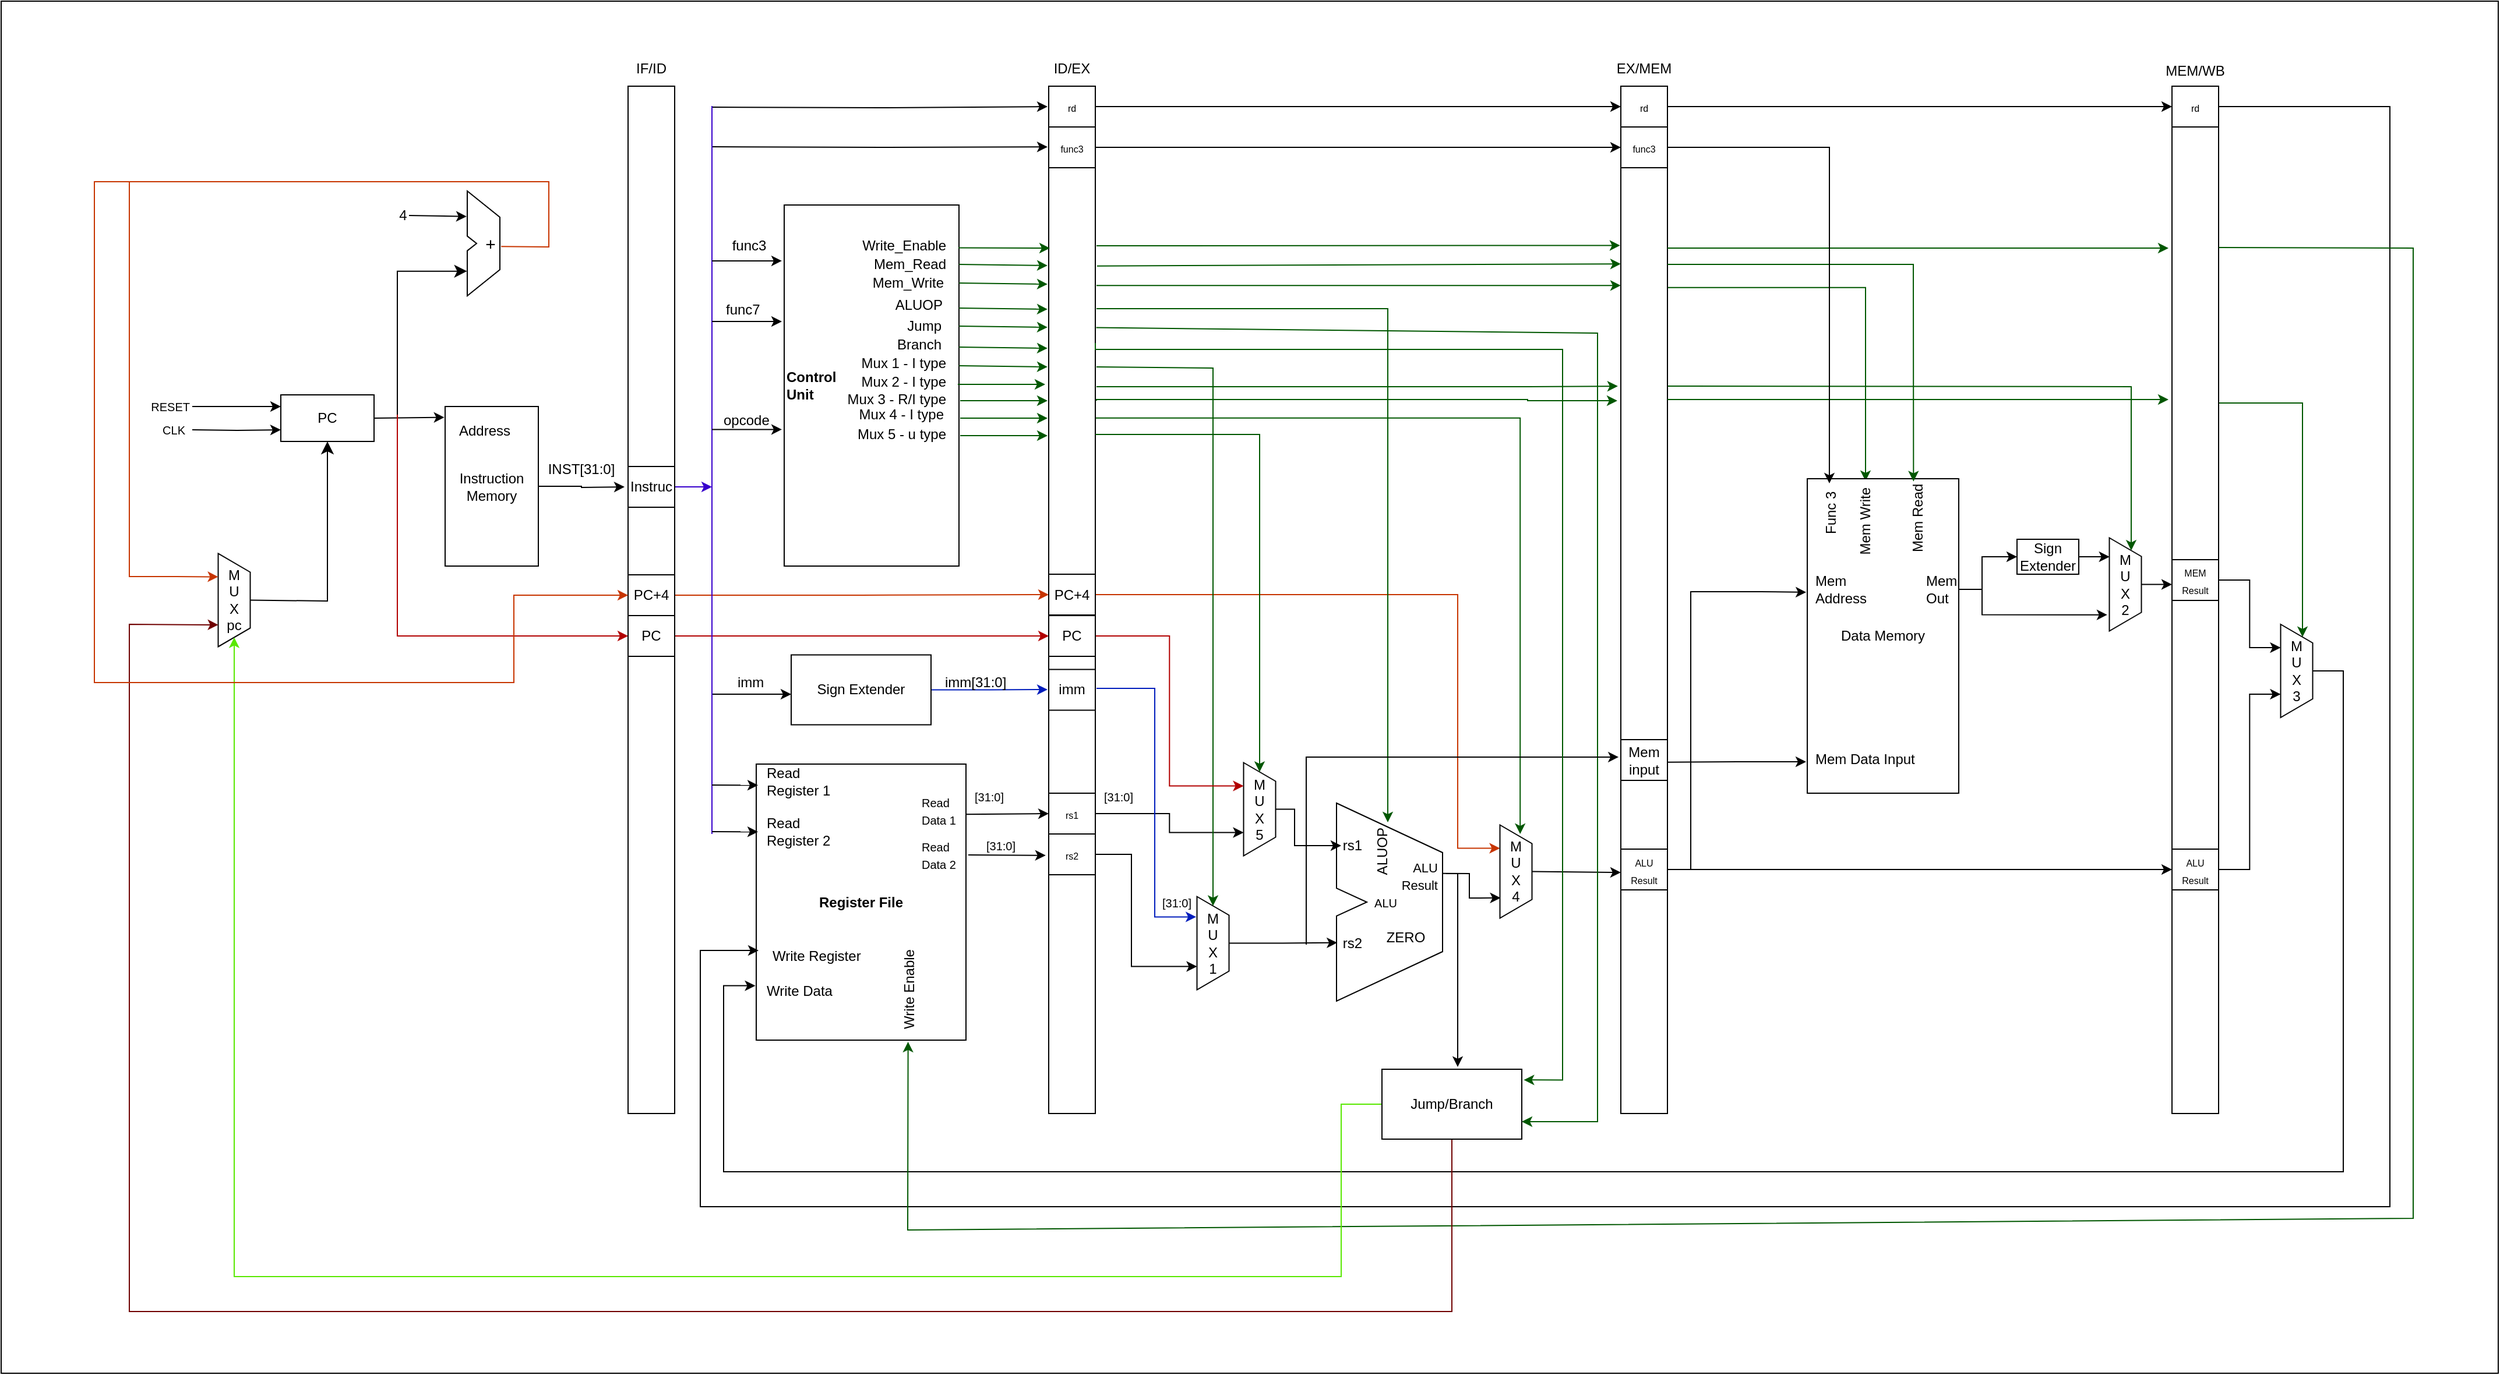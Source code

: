 <mxfile version="25.0.3">
  <diagram name="Page-1" id="9SV1OU-b5sy50nxeHLfW">
    <mxGraphModel grid="1" page="0" gridSize="10" guides="1" tooltips="1" connect="1" arrows="1" fold="1" pageScale="1" pageWidth="1169" pageHeight="827" background="none" math="0" shadow="0">
      <root>
        <mxCell id="0" />
        <mxCell id="1" parent="0" />
        <mxCell id="xHwG5w8yMiYp_AL5YSaR-9" value="" style="rounded=0;whiteSpace=wrap;html=1;strokeColor=#000000;strokeWidth=1;fillColor=none;fontSize=12;align=center;" vertex="1" parent="1">
          <mxGeometry x="-750" y="-55" width="2143" height="1178" as="geometry" />
        </mxCell>
        <mxCell id="kFyqk6zbO3yjk6pgJfnZ-140" value="&lt;div&gt;&lt;b&gt;Control&amp;nbsp;&lt;/b&gt;&lt;/div&gt;&lt;div&gt;&lt;b&gt;Unit&lt;/b&gt;&lt;/div&gt;" style="rounded=0;whiteSpace=wrap;html=1;align=left;" vertex="1" parent="1">
          <mxGeometry x="-78" y="120" width="150" height="310" as="geometry" />
        </mxCell>
        <mxCell id="kFyqk6zbO3yjk6pgJfnZ-141" value="&lt;div&gt;&lt;b&gt;Register File&lt;/b&gt;&lt;/div&gt;" style="rounded=0;whiteSpace=wrap;html=1;" vertex="1" parent="1">
          <mxGeometry x="-102" y="600" width="180" height="237" as="geometry" />
        </mxCell>
        <mxCell id="kFyqk6zbO3yjk6pgJfnZ-142" value="Instruction Memory" style="rounded=0;whiteSpace=wrap;html=1;" vertex="1" parent="1">
          <mxGeometry x="-369" y="293" width="80" height="137" as="geometry" />
        </mxCell>
        <mxCell id="kFyqk6zbO3yjk6pgJfnZ-143" value="PC" style="rounded=0;whiteSpace=wrap;html=1;" vertex="1" parent="1">
          <mxGeometry x="-510" y="283" width="80" height="40" as="geometry" />
        </mxCell>
        <mxCell id="kFyqk6zbO3yjk6pgJfnZ-144" value="&amp;nbsp; &amp;nbsp; &amp;nbsp; &amp;nbsp; &amp;nbsp; &amp;nbsp;ALU" style="shape=stencil(vZXdjoMgEIWfhtsGYY3XG3f3PailKykFA/Tv7TuKNmJL2zRiYgwwx+8wZAYRLW3NGo4IrhH9QYRkGMMb5qfJnNmGV84vHpkRbC25j1hn9I6fxMb1DKFqboRro/QX4W/QtM9tQMtKKwU0oZUNJBPhSA4mTChg4rM36bd1CWYN+O6546bfvF9F5O9jl1W+iE+2TDahy5Bb6myS+YT5ZAvVQCqfbDYXWoIg1mMj1ZpVu3+jD2rzkhaRjkRbbfhr2E0tpPQXx/uH1rD2hrnTPVQP3+z1kUcb4NlhPqVKoUbUIsSSPA23mIs7aZvhhp+ZmxczYafcNNv9oh9jK6ltvIwjxQziSD3fSd/tkw4aaUMYdGH/u+8iVw==);whiteSpace=wrap;html=1;strokeColor=#000000;fillColor=#ffffff;fontSize=10;align=left;" vertex="1" parent="1">
          <mxGeometry x="396" y="633.5" width="130" height="170" as="geometry" />
        </mxCell>
        <mxCell id="kFyqk6zbO3yjk6pgJfnZ-145" style="edgeStyle=orthogonalEdgeStyle;rounded=0;orthogonalLoop=1;jettySize=auto;html=1;entryX=0;entryY=0.25;entryDx=0;entryDy=0;fontSize=10;" edge="1" parent="1" source="kFyqk6zbO3yjk6pgJfnZ-146" target="kFyqk6zbO3yjk6pgJfnZ-143">
          <mxGeometry relative="1" as="geometry">
            <Array as="points">
              <mxPoint x="-510" y="293" />
              <mxPoint x="-510" y="293" />
            </Array>
          </mxGeometry>
        </mxCell>
        <mxCell id="kFyqk6zbO3yjk6pgJfnZ-146" value="RESET" style="text;html=1;strokeColor=none;fillColor=none;align=right;verticalAlign=middle;whiteSpace=wrap;rounded=0;fontSize=10;" vertex="1" parent="1">
          <mxGeometry x="-626" y="283" width="40" height="20" as="geometry" />
        </mxCell>
        <mxCell id="kFyqk6zbO3yjk6pgJfnZ-147" style="edgeStyle=orthogonalEdgeStyle;rounded=0;orthogonalLoop=1;jettySize=auto;html=1;exitX=1;exitY=0.5;exitDx=0;exitDy=0;entryX=0;entryY=0.75;entryDx=0;entryDy=0;fontSize=10;" edge="1" parent="1" target="kFyqk6zbO3yjk6pgJfnZ-143">
          <mxGeometry relative="1" as="geometry">
            <mxPoint x="-586" y="313" as="sourcePoint" />
          </mxGeometry>
        </mxCell>
        <mxCell id="kFyqk6zbO3yjk6pgJfnZ-148" value="CLK" style="text;html=1;strokeColor=none;fillColor=none;align=right;verticalAlign=middle;whiteSpace=wrap;rounded=0;fontSize=10;" vertex="1" parent="1">
          <mxGeometry x="-630" y="303" width="40" height="20" as="geometry" />
        </mxCell>
        <mxCell id="kFyqk6zbO3yjk6pgJfnZ-149" value="ZERO" style="text;html=1;align=center;verticalAlign=middle;resizable=0;points=[];autosize=1;fontSize=12;" vertex="1" parent="1">
          <mxGeometry x="425" y="733.5" width="60" height="30" as="geometry" />
        </mxCell>
        <mxCell id="kFyqk6zbO3yjk6pgJfnZ-151" value="" style="rounded=0;whiteSpace=wrap;html=1;" vertex="1" parent="1">
          <mxGeometry x="-212" y="18" width="40" height="882" as="geometry" />
        </mxCell>
        <mxCell id="nOQ7XeATInXlXxulcH0H-9" style="edgeStyle=orthogonalEdgeStyle;rounded=0;orthogonalLoop=1;jettySize=auto;html=1;entryX=0.25;entryY=1;entryDx=0;entryDy=0;exitX=1;exitY=0.5;exitDx=0;exitDy=0;fillColor=#fa6800;strokeColor=#C73500;" edge="1" parent="1" source="nOQ7XeATInXlXxulcH0H-48" target="nOQ7XeATInXlXxulcH0H-4">
          <mxGeometry relative="1" as="geometry">
            <mxPoint x="340" y="470" as="sourcePoint" />
            <mxPoint x="540" y="620" as="targetPoint" />
            <Array as="points">
              <mxPoint x="500" y="454" />
              <mxPoint x="500" y="672" />
            </Array>
          </mxGeometry>
        </mxCell>
        <mxCell id="nOQ7XeATInXlXxulcH0H-12" style="edgeStyle=orthogonalEdgeStyle;rounded=0;orthogonalLoop=1;jettySize=auto;html=1;entryX=0.097;entryY=0.369;entryDx=0;entryDy=0;entryPerimeter=0;exitX=0.98;exitY=0.323;exitDx=0;exitDy=0;exitPerimeter=0;fillColor=#008a00;strokeColor=#005700;" edge="1" parent="1" source="kFyqk6zbO3yjk6pgJfnZ-152" target="nOQ7XeATInXlXxulcH0H-4">
          <mxGeometry relative="1" as="geometry">
            <mxPoint x="550" y="530" as="targetPoint" />
            <Array as="points">
              <mxPoint x="554" y="303" />
            </Array>
          </mxGeometry>
        </mxCell>
        <mxCell id="kFyqk6zbO3yjk6pgJfnZ-152" value="" style="rounded=0;whiteSpace=wrap;html=1;" vertex="1" parent="1">
          <mxGeometry x="149" y="18" width="40" height="882" as="geometry" />
        </mxCell>
        <mxCell id="nOQ7XeATInXlXxulcH0H-18" style="edgeStyle=orthogonalEdgeStyle;rounded=0;orthogonalLoop=1;jettySize=auto;html=1;exitX=0.996;exitY=0.196;exitDx=0;exitDy=0;exitPerimeter=0;fillColor=#008a00;strokeColor=#005700;" edge="1" parent="1" source="kFyqk6zbO3yjk6pgJfnZ-153">
          <mxGeometry relative="1" as="geometry">
            <Array as="points">
              <mxPoint x="850" y="191" />
            </Array>
            <mxPoint x="850" y="357" as="targetPoint" />
          </mxGeometry>
        </mxCell>
        <mxCell id="kFyqk6zbO3yjk6pgJfnZ-153" value="" style="rounded=0;whiteSpace=wrap;html=1;" vertex="1" parent="1">
          <mxGeometry x="640" y="18" width="40" height="882" as="geometry" />
        </mxCell>
        <mxCell id="UKvyx-_iyd72vktSqpnV-47" style="edgeStyle=orthogonalEdgeStyle;rounded=0;orthogonalLoop=1;jettySize=auto;html=1;entryX=0;entryY=0.5;entryDx=0;entryDy=0;exitX=1;exitY=0.25;exitDx=0;exitDy=0;" edge="1" parent="1" source="kFyqk6zbO3yjk6pgJfnZ-154" target="UKvyx-_iyd72vktSqpnV-44">
          <mxGeometry relative="1" as="geometry">
            <Array as="points">
              <mxPoint x="930" y="395" />
              <mxPoint x="910" y="395" />
              <mxPoint x="910" y="450" />
              <mxPoint x="950" y="450" />
              <mxPoint x="950" y="422" />
            </Array>
          </mxGeometry>
        </mxCell>
        <mxCell id="UKvyx-_iyd72vktSqpnV-49" style="edgeStyle=orthogonalEdgeStyle;rounded=0;orthogonalLoop=1;jettySize=auto;html=1;exitX=1;exitY=0.25;exitDx=0;exitDy=0;entryX=0.826;entryY=1.066;entryDx=0;entryDy=0;entryPerimeter=0;" edge="1" parent="1" source="kFyqk6zbO3yjk6pgJfnZ-154" target="UKvyx-_iyd72vktSqpnV-45">
          <mxGeometry relative="1" as="geometry">
            <mxPoint x="995" y="434.833" as="targetPoint" />
            <Array as="points">
              <mxPoint x="930" y="395" />
              <mxPoint x="910" y="395" />
              <mxPoint x="910" y="450" />
              <mxPoint x="950" y="450" />
              <mxPoint x="950" y="472" />
            </Array>
          </mxGeometry>
        </mxCell>
        <mxCell id="kFyqk6zbO3yjk6pgJfnZ-154" value="Data Memory" style="rounded=0;whiteSpace=wrap;html=1;" vertex="1" parent="1">
          <mxGeometry x="800" y="355" width="130" height="270" as="geometry" />
        </mxCell>
        <mxCell id="UKvyx-_iyd72vktSqpnV-67" style="edgeStyle=orthogonalEdgeStyle;rounded=0;orthogonalLoop=1;jettySize=auto;html=1;entryX=0.25;entryY=1;entryDx=0;entryDy=0;exitX=1;exitY=0.5;exitDx=0;exitDy=0;" edge="1" parent="1" source="nOQ7XeATInXlXxulcH0H-2" target="UKvyx-_iyd72vktSqpnV-60">
          <mxGeometry relative="1" as="geometry" />
        </mxCell>
        <mxCell id="UKvyx-_iyd72vktSqpnV-69" style="edgeStyle=orthogonalEdgeStyle;rounded=0;orthogonalLoop=1;jettySize=auto;html=1;entryX=0;entryY=0.25;entryDx=0;entryDy=0;fillColor=#008a00;strokeColor=#005700;" edge="1" parent="1" source="kFyqk6zbO3yjk6pgJfnZ-155" target="UKvyx-_iyd72vktSqpnV-60">
          <mxGeometry relative="1" as="geometry">
            <Array as="points">
              <mxPoint x="1225" y="290" />
            </Array>
          </mxGeometry>
        </mxCell>
        <mxCell id="kFyqk6zbO3yjk6pgJfnZ-155" value="" style="rounded=0;whiteSpace=wrap;html=1;" vertex="1" parent="1">
          <mxGeometry x="1113" y="18" width="40" height="882" as="geometry" />
        </mxCell>
        <mxCell id="UKvyx-_iyd72vktSqpnV-29" style="edgeStyle=orthogonalEdgeStyle;rounded=0;orthogonalLoop=1;jettySize=auto;html=1;exitX=1;exitY=0.5;exitDx=0;exitDy=0;fillColor=#0050ef;strokeColor=#001DBC;" edge="1" parent="1" source="kFyqk6zbO3yjk6pgJfnZ-156">
          <mxGeometry relative="1" as="geometry">
            <mxPoint x="148" y="536" as="targetPoint" />
          </mxGeometry>
        </mxCell>
        <mxCell id="kFyqk6zbO3yjk6pgJfnZ-156" value="&lt;div&gt;Sign Extender&lt;/div&gt;" style="rounded=0;whiteSpace=wrap;html=1;" vertex="1" parent="1">
          <mxGeometry x="-72" y="506.25" width="120" height="60" as="geometry" />
        </mxCell>
        <mxCell id="kFyqk6zbO3yjk6pgJfnZ-157" value="" style="endArrow=classic;html=1;rounded=0;exitX=1;exitY=0.5;exitDx=0;exitDy=0;entryX=-0.008;entryY=0.068;entryDx=0;entryDy=0;entryPerimeter=0;" edge="1" parent="1" source="kFyqk6zbO3yjk6pgJfnZ-143" target="kFyqk6zbO3yjk6pgJfnZ-142">
          <mxGeometry width="50" height="50" relative="1" as="geometry">
            <mxPoint x="-349.5" y="362.85" as="sourcePoint" />
            <mxPoint x="-350" y="453.15" as="targetPoint" />
          </mxGeometry>
        </mxCell>
        <mxCell id="kFyqk6zbO3yjk6pgJfnZ-158" style="edgeStyle=orthogonalEdgeStyle;rounded=0;orthogonalLoop=1;jettySize=auto;html=1;exitX=1;exitY=0.5;exitDx=0;exitDy=0;" edge="1" parent="1" source="kFyqk6zbO3yjk6pgJfnZ-142">
          <mxGeometry relative="1" as="geometry">
            <Array as="points" />
            <mxPoint x="-215" y="362" as="targetPoint" />
          </mxGeometry>
        </mxCell>
        <mxCell id="kFyqk6zbO3yjk6pgJfnZ-160" value="&lt;span style=&quot;font-size: 10px;&quot;&gt;Read&lt;/span&gt;&lt;div style=&quot;&quot;&gt;&lt;span style=&quot;font-size: 10px;&quot;&gt;Data 1&lt;/span&gt;&lt;/div&gt;" style="text;html=1;align=left;verticalAlign=middle;whiteSpace=wrap;rounded=0;" vertex="1" parent="1">
          <mxGeometry x="38" y="625" width="34" height="30" as="geometry" />
        </mxCell>
        <mxCell id="kFyqk6zbO3yjk6pgJfnZ-161" value="IF/ID" style="text;html=1;align=center;verticalAlign=middle;whiteSpace=wrap;rounded=0;" vertex="1" parent="1">
          <mxGeometry x="-222" y="-12" width="60" height="30" as="geometry" />
        </mxCell>
        <mxCell id="kFyqk6zbO3yjk6pgJfnZ-162" value="ID/EX" style="text;html=1;align=center;verticalAlign=middle;whiteSpace=wrap;rounded=0;" vertex="1" parent="1">
          <mxGeometry x="139" y="-12" width="60" height="30" as="geometry" />
        </mxCell>
        <mxCell id="kFyqk6zbO3yjk6pgJfnZ-163" value="EX/M&lt;span style=&quot;color: rgba(0, 0, 0, 0); font-family: monospace; font-size: 0px; text-align: start; text-wrap-mode: nowrap;&quot;&gt;%3CmxGraphModel%3E%3Croot%3E%3CmxCell%20id%3D%220%22%2F%3E%3CmxCell%20id%3D%221%22%20parent%3D%220%22%2F%3E%3CmxCell%20id%3D%222%22%20value%3D%22ID%2FEX%22%20style%3D%22text%3Bhtml%3D1%3Balign%3Dcenter%3BverticalAlign%3Dmiddle%3BwhiteSpace%3Dwrap%3Brounded%3D0%3B%22%20vertex%3D%221%22%20parent%3D%221%22%3E%3CmxGeometry%20x%3D%22170%22%20y%3D%22125%22%20width%3D%2260%22%20height%3D%2230%22%20as%3D%22geometry%22%2F%3E%3C%2FmxCell%3E%3C%2Froot%3E%3C%2FmxGraphModel%3E&lt;/span&gt;EM&lt;span style=&quot;color: rgba(0, 0, 0, 0); font-family: monospace; font-size: 0px; text-align: start; text-wrap-mode: nowrap;&quot;&gt;%3CmxGraphModel%3E%3Croot%3E%3CmxCell%20id%3D%220%22%2F%3E%3CmxCell%20id%3D%221%22%20parent%3D%220%22%2F%3E%3CmxCell%20id%3D%222%22%20value%3D%22ID%2FEX%22%20style%3D%22text%3Bhtml%3D1%3Balign%3Dcenter%3BverticalAlign%3Dmiddle%3BwhiteSpace%3Dwrap%3Brounded%3D0%3B%22%20vertex%3D%221%22%20parent%3D%221%22%3E%3CmxGeometry%20x%3D%22170%22%20y%3D%22125%22%20width%3D%2260%22%20height%3D%2230%22%20as%3D%22geometry%22%2F%3E%3C%2FmxCell%3E%3C%2Froot%3E%3C%2FmxGraphModel%3E&lt;/span&gt;" style="text;html=1;align=center;verticalAlign=middle;whiteSpace=wrap;rounded=0;" vertex="1" parent="1">
          <mxGeometry x="630" y="-12" width="60" height="30" as="geometry" />
        </mxCell>
        <mxCell id="kFyqk6zbO3yjk6pgJfnZ-164" value="MEM/WB" style="text;html=1;align=center;verticalAlign=middle;whiteSpace=wrap;rounded=0;" vertex="1" parent="1">
          <mxGeometry x="1103" y="-10" width="60" height="30" as="geometry" />
        </mxCell>
        <mxCell id="kFyqk6zbO3yjk6pgJfnZ-167" value="INST[31:0] " style="text;html=1;align=center;verticalAlign=middle;whiteSpace=wrap;rounded=0;rotation=0;" vertex="1" parent="1">
          <mxGeometry x="-282" y="331.75" width="60" height="30" as="geometry" />
        </mxCell>
        <mxCell id="kFyqk6zbO3yjk6pgJfnZ-168" value="&lt;font style=&quot;font-size: 15px;&quot;&gt;+&lt;/font&gt;" style="shape=stencil(vZXdjoMgEIWfhtsGYY3XG3f3PailKykFA/Tv7TuKNmJL2zRiYgwwx+8wZAYRLW3NGo4IrhH9QYRkGMMb5qfJnNmGV84vHpkRbC25j1hn9I6fxMb1DKFqboRro/QX4W/QtM9tQMtKKwU0oZUNJBPhSA4mTChg4rM36bd1CWYN+O6546bfvF9F5O9jl1W+iE+2TDahy5Bb6myS+YT5ZAvVQCqfbDYXWoIg1mMj1ZpVu3+jD2rzkhaRjkRbbfhr2E0tpPQXx/uH1rD2hrnTPVQP3+z1kUcb4NlhPqVKoUbUIsSSPA23mIs7aZvhhp+ZmxczYafcNNv9oh9jK6ltvIwjxQziSD3fSd/tkw4aaUMYdGH/u+8iVw==);whiteSpace=wrap;html=1;strokeColor=#000000;fillColor=#ffffff;fontSize=10;align=center;" vertex="1" parent="1">
          <mxGeometry x="-350" y="108" width="40" height="90" as="geometry" />
        </mxCell>
        <mxCell id="lmZAJrS4Ju4Hom0jHbo_-3" style="edgeStyle=orthogonalEdgeStyle;rounded=0;orthogonalLoop=1;jettySize=auto;html=1;fillColor=#6a00ff;strokeColor=#3700CC;" edge="1" parent="1" source="kFyqk6zbO3yjk6pgJfnZ-171">
          <mxGeometry relative="1" as="geometry">
            <mxPoint x="-140" y="362" as="targetPoint" />
          </mxGeometry>
        </mxCell>
        <mxCell id="kFyqk6zbO3yjk6pgJfnZ-171" value="Instruc" style="rounded=0;whiteSpace=wrap;html=1;" vertex="1" parent="1">
          <mxGeometry x="-212" y="344.5" width="40" height="35" as="geometry" />
        </mxCell>
        <mxCell id="kFyqk6zbO3yjk6pgJfnZ-172" value="" style="edgeStyle=segmentEdgeStyle;endArrow=classic;html=1;curved=0;rounded=0;endSize=8;startSize=8;entryX=-0.004;entryY=0.765;entryDx=0;entryDy=0;entryPerimeter=0;" edge="1" parent="1" target="kFyqk6zbO3yjk6pgJfnZ-168">
          <mxGeometry width="50" height="50" relative="1" as="geometry">
            <mxPoint x="-410" y="323" as="sourcePoint" />
            <mxPoint x="-330.0" y="157.2" as="targetPoint" />
            <Array as="points">
              <mxPoint x="-410" y="183" />
              <mxPoint x="-410" y="183" />
              <mxPoint x="-410" y="177" />
            </Array>
          </mxGeometry>
        </mxCell>
        <mxCell id="kFyqk6zbO3yjk6pgJfnZ-176" value="" style="endArrow=classic;html=1;rounded=0;entryX=-0.013;entryY=0.243;entryDx=0;entryDy=0;entryPerimeter=0;exitX=1;exitY=0.5;exitDx=0;exitDy=0;" edge="1" parent="1" source="kFyqk6zbO3yjk6pgJfnZ-177" target="kFyqk6zbO3yjk6pgJfnZ-168">
          <mxGeometry width="50" height="50" relative="1" as="geometry">
            <mxPoint x="-400" y="129" as="sourcePoint" />
            <mxPoint x="-350" y="129" as="targetPoint" />
          </mxGeometry>
        </mxCell>
        <mxCell id="kFyqk6zbO3yjk6pgJfnZ-177" value="4" style="text;html=1;align=center;verticalAlign=middle;whiteSpace=wrap;rounded=0;" vertex="1" parent="1">
          <mxGeometry x="-410" y="114" width="10" height="30" as="geometry" />
        </mxCell>
        <mxCell id="kFyqk6zbO3yjk6pgJfnZ-181" value="" style="group" connectable="0" vertex="1" parent="1">
          <mxGeometry x="-565.651" y="429.999" width="55.651" height="75.962" as="geometry" />
        </mxCell>
        <mxCell id="rS-e1UhlSTedWfVftI5a-12" value="0" style="text;html=1;align=center;verticalAlign=middle;whiteSpace=wrap;rounded=0;" vertex="1" parent="kFyqk6zbO3yjk6pgJfnZ-181">
          <mxGeometry x="1.971" y="2.971" width="10" height="30" as="geometry" />
        </mxCell>
        <mxCell id="rS-e1UhlSTedWfVftI5a-13" value="1" style="text;html=1;align=center;verticalAlign=middle;whiteSpace=wrap;rounded=0;" vertex="1" parent="kFyqk6zbO3yjk6pgJfnZ-181">
          <mxGeometry x="1.971" y="42.981" width="10" height="30" as="geometry" />
        </mxCell>
        <mxCell id="nOQ7XeATInXlXxulcH0H-27" value="M&lt;br&gt;U&lt;br&gt;&lt;div&gt;X&lt;br&gt;pc&lt;br&gt;&lt;/div&gt;" style="shape=trapezoid;perimeter=trapezoidPerimeter;whiteSpace=wrap;html=1;rotation=90;horizontal=0;" vertex="1" parent="kFyqk6zbO3yjk6pgJfnZ-181">
          <mxGeometry x="-24.349" y="15.481" width="80" height="27.5" as="geometry" />
        </mxCell>
        <mxCell id="kFyqk6zbO3yjk6pgJfnZ-184" style="edgeStyle=orthogonalEdgeStyle;rounded=0;orthogonalLoop=1;jettySize=auto;html=1;entryX=0;entryY=0.5;entryDx=0;entryDy=0;" edge="1" parent="1">
          <mxGeometry relative="1" as="geometry">
            <mxPoint x="148" y="35.5" as="targetPoint" />
            <mxPoint x="-140" y="36" as="sourcePoint" />
          </mxGeometry>
        </mxCell>
        <mxCell id="kFyqk6zbO3yjk6pgJfnZ-185" style="edgeStyle=orthogonalEdgeStyle;rounded=0;orthogonalLoop=1;jettySize=auto;html=1;entryX=0;entryY=0.489;entryDx=0;entryDy=0;entryPerimeter=0;" edge="1" parent="1">
          <mxGeometry relative="1" as="geometry">
            <mxPoint x="-140" y="70" as="sourcePoint" />
            <mxPoint x="148" y="70.115" as="targetPoint" />
          </mxGeometry>
        </mxCell>
        <mxCell id="kFyqk6zbO3yjk6pgJfnZ-188" value="&lt;font style=&quot;font-size: 8px;&quot;&gt;rd&lt;/font&gt;" style="rounded=0;whiteSpace=wrap;html=1;" vertex="1" parent="1">
          <mxGeometry x="149" y="18" width="40" height="35" as="geometry" />
        </mxCell>
        <mxCell id="kFyqk6zbO3yjk6pgJfnZ-190" value="&lt;font style=&quot;font-size: 8px;&quot;&gt;func3&lt;/font&gt;" style="rounded=0;whiteSpace=wrap;html=1;" vertex="1" parent="1">
          <mxGeometry x="149" y="53" width="40" height="35" as="geometry" />
        </mxCell>
        <mxCell id="nOQ7XeATInXlXxulcH0H-39" style="edgeStyle=orthogonalEdgeStyle;rounded=0;orthogonalLoop=1;jettySize=auto;html=1;exitX=1;exitY=0.5;exitDx=0;exitDy=0;entryX=0.75;entryY=1;entryDx=0;entryDy=0;" edge="1" parent="1" source="kFyqk6zbO3yjk6pgJfnZ-193" target="nOQ7XeATInXlXxulcH0H-34">
          <mxGeometry relative="1" as="geometry" />
        </mxCell>
        <mxCell id="kFyqk6zbO3yjk6pgJfnZ-193" value="&lt;font style=&quot;font-size: 8px;&quot;&gt;rs1&lt;/font&gt;" style="rounded=0;whiteSpace=wrap;html=1;" vertex="1" parent="1">
          <mxGeometry x="149" y="625" width="40" height="35" as="geometry" />
        </mxCell>
        <mxCell id="kFyqk6zbO3yjk6pgJfnZ-194" value="&lt;font style=&quot;font-size: 8px;&quot;&gt;rs2&lt;/font&gt;" style="rounded=0;whiteSpace=wrap;html=1;" vertex="1" parent="1">
          <mxGeometry x="149" y="660" width="40" height="35" as="geometry" />
        </mxCell>
        <mxCell id="kFyqk6zbO3yjk6pgJfnZ-199" style="edgeStyle=orthogonalEdgeStyle;rounded=0;orthogonalLoop=1;jettySize=auto;html=1;exitX=1;exitY=0.5;exitDx=0;exitDy=0;entryX=0;entryY=0.5;entryDx=0;entryDy=0;" edge="1" parent="1" source="kFyqk6zbO3yjk6pgJfnZ-200" target="kFyqk6zbO3yjk6pgJfnZ-206">
          <mxGeometry relative="1" as="geometry">
            <mxPoint x="860" y="438.308" as="targetPoint" />
          </mxGeometry>
        </mxCell>
        <mxCell id="kFyqk6zbO3yjk6pgJfnZ-200" value="&lt;font style=&quot;font-size: 8px;&quot;&gt;ALU Result&lt;br&gt;&lt;/font&gt;" style="rounded=0;whiteSpace=wrap;html=1;" vertex="1" parent="1">
          <mxGeometry x="640" y="673" width="40" height="35" as="geometry" />
        </mxCell>
        <mxCell id="kFyqk6zbO3yjk6pgJfnZ-201" style="edgeStyle=orthogonalEdgeStyle;rounded=0;orthogonalLoop=1;jettySize=auto;html=1;exitX=1;exitY=0.5;exitDx=0;exitDy=0;entryX=0;entryY=0.5;entryDx=0;entryDy=0;" edge="1" parent="1" source="kFyqk6zbO3yjk6pgJfnZ-202" target="kFyqk6zbO3yjk6pgJfnZ-204">
          <mxGeometry relative="1" as="geometry" />
        </mxCell>
        <mxCell id="kFyqk6zbO3yjk6pgJfnZ-202" value="&lt;font style=&quot;font-size: 8px;&quot;&gt;rd&lt;/font&gt;" style="rounded=0;whiteSpace=wrap;html=1;" vertex="1" parent="1">
          <mxGeometry x="640" y="18" width="40" height="35" as="geometry" />
        </mxCell>
        <mxCell id="kFyqk6zbO3yjk6pgJfnZ-203" style="edgeStyle=orthogonalEdgeStyle;rounded=0;orthogonalLoop=1;jettySize=auto;html=1;exitX=1;exitY=0.5;exitDx=0;exitDy=0;" edge="1" parent="1" source="kFyqk6zbO3yjk6pgJfnZ-204">
          <mxGeometry relative="1" as="geometry">
            <Array as="points">
              <mxPoint x="1300" y="36" />
              <mxPoint x="1300" y="980" />
              <mxPoint x="-150" y="980" />
              <mxPoint x="-150" y="760" />
            </Array>
            <mxPoint x="-100" y="760" as="targetPoint" />
          </mxGeometry>
        </mxCell>
        <mxCell id="kFyqk6zbO3yjk6pgJfnZ-204" value="&lt;font style=&quot;font-size: 8px;&quot;&gt;rd&lt;/font&gt;" style="rounded=0;whiteSpace=wrap;html=1;" vertex="1" parent="1">
          <mxGeometry x="1113" y="18" width="40" height="35" as="geometry" />
        </mxCell>
        <mxCell id="kFyqk6zbO3yjk6pgJfnZ-205" style="edgeStyle=orthogonalEdgeStyle;rounded=0;orthogonalLoop=1;jettySize=auto;html=1;exitX=0.5;exitY=0;exitDx=0;exitDy=0;entryX=-0.004;entryY=0.803;entryDx=0;entryDy=0;entryPerimeter=0;" edge="1" parent="1" source="UKvyx-_iyd72vktSqpnV-60" target="kFyqk6zbO3yjk6pgJfnZ-141">
          <mxGeometry relative="1" as="geometry">
            <Array as="points">
              <mxPoint x="1234" y="520" />
              <mxPoint x="1260" y="520" />
              <mxPoint x="1260" y="950" />
              <mxPoint x="-130" y="950" />
              <mxPoint x="-130" y="790" />
            </Array>
            <mxPoint x="910" y="440.5" as="sourcePoint" />
            <mxPoint x="-30" y="730" as="targetPoint" />
          </mxGeometry>
        </mxCell>
        <mxCell id="UKvyx-_iyd72vktSqpnV-68" style="edgeStyle=orthogonalEdgeStyle;rounded=0;orthogonalLoop=1;jettySize=auto;html=1;entryX=0.75;entryY=1;entryDx=0;entryDy=0;" edge="1" parent="1" source="kFyqk6zbO3yjk6pgJfnZ-206" target="UKvyx-_iyd72vktSqpnV-60">
          <mxGeometry relative="1" as="geometry" />
        </mxCell>
        <mxCell id="kFyqk6zbO3yjk6pgJfnZ-206" value="&lt;font style=&quot;font-size: 8px;&quot;&gt;ALU Result&lt;br&gt;&lt;/font&gt;" style="rounded=0;whiteSpace=wrap;html=1;" vertex="1" parent="1">
          <mxGeometry x="1113" y="673" width="40" height="35" as="geometry" />
        </mxCell>
        <mxCell id="kFyqk6zbO3yjk6pgJfnZ-208" value="&lt;font style=&quot;font-size: 10px;&quot;&gt;[31:0]&lt;/font&gt;" style="text;html=1;align=center;verticalAlign=middle;whiteSpace=wrap;rounded=0;" vertex="1" parent="1">
          <mxGeometry x="78" y="613" width="40" height="30" as="geometry" />
        </mxCell>
        <mxCell id="kFyqk6zbO3yjk6pgJfnZ-209" value="Address" style="text;html=1;align=center;verticalAlign=middle;whiteSpace=wrap;rounded=0;" vertex="1" parent="1">
          <mxGeometry x="-360" y="304" width="50" height="20" as="geometry" />
        </mxCell>
        <mxCell id="kFyqk6zbO3yjk6pgJfnZ-211" value="Read&lt;div&gt;Register 1&lt;/div&gt;" style="text;html=1;align=left;verticalAlign=middle;whiteSpace=wrap;rounded=0;" vertex="1" parent="1">
          <mxGeometry x="-95" y="600" width="60" height="30" as="geometry" />
        </mxCell>
        <mxCell id="kFyqk6zbO3yjk6pgJfnZ-212" value="Read&lt;div&gt;Register 2&lt;/div&gt;" style="text;html=1;align=left;verticalAlign=middle;whiteSpace=wrap;rounded=0;" vertex="1" parent="1">
          <mxGeometry x="-95" y="643" width="60" height="30" as="geometry" />
        </mxCell>
        <mxCell id="kFyqk6zbO3yjk6pgJfnZ-213" value="Write&amp;nbsp;Enable" style="text;html=1;align=left;verticalAlign=middle;whiteSpace=wrap;rounded=0;rotation=-90;" vertex="1" parent="1">
          <mxGeometry x="-12" y="773.5" width="83" height="30" as="geometry" />
        </mxCell>
        <mxCell id="kFyqk6zbO3yjk6pgJfnZ-214" value="Write&amp;nbsp;&lt;span style=&quot;background-color: initial;&quot;&gt;Data&lt;/span&gt;" style="text;html=1;align=left;verticalAlign=middle;whiteSpace=wrap;rounded=0;" vertex="1" parent="1">
          <mxGeometry x="-95" y="780" width="63" height="30" as="geometry" />
        </mxCell>
        <mxCell id="V2ItaE-_8HdWx8WU8oeN-1" value="&lt;span style=&quot;font-size: 10px;&quot;&gt;Read&lt;/span&gt;&lt;div style=&quot;&quot;&gt;&lt;span style=&quot;font-size: 10px;&quot;&gt;Data 2&lt;/span&gt;&lt;/div&gt;" style="text;html=1;align=left;verticalAlign=middle;whiteSpace=wrap;rounded=0;" vertex="1" parent="1">
          <mxGeometry x="38" y="662.5" width="34" height="30" as="geometry" />
        </mxCell>
        <mxCell id="V2ItaE-_8HdWx8WU8oeN-3" value="&lt;font style=&quot;font-size: 10px;&quot;&gt;[31:0]&lt;/font&gt;" style="text;html=1;align=center;verticalAlign=middle;whiteSpace=wrap;rounded=0;" vertex="1" parent="1">
          <mxGeometry x="88" y="655" width="40" height="30" as="geometry" />
        </mxCell>
        <mxCell id="rS-e1UhlSTedWfVftI5a-1" value="" style="endArrow=classic;html=1;rounded=0;entryX=0;entryY=0.5;entryDx=0;entryDy=0;exitX=1;exitY=0.5;exitDx=0;exitDy=0;" edge="1" parent="1" source="kFyqk6zbO3yjk6pgJfnZ-188" target="kFyqk6zbO3yjk6pgJfnZ-202">
          <mxGeometry width="50" height="50" relative="1" as="geometry">
            <mxPoint x="220" y="35.36" as="sourcePoint" />
            <mxPoint x="270" y="35.36" as="targetPoint" />
          </mxGeometry>
        </mxCell>
        <mxCell id="nOQ7XeATInXlXxulcH0H-26" style="edgeStyle=orthogonalEdgeStyle;rounded=0;orthogonalLoop=1;jettySize=auto;html=1;" edge="1" parent="1">
          <mxGeometry relative="1" as="geometry">
            <mxPoint x="490" y="694" as="sourcePoint" />
            <mxPoint x="500" y="860" as="targetPoint" />
            <Array as="points">
              <mxPoint x="500" y="694" />
            </Array>
          </mxGeometry>
        </mxCell>
        <mxCell id="rS-e1UhlSTedWfVftI5a-4" value="&lt;font style=&quot;font-size: 11px;&quot;&gt;ALU&lt;/font&gt;&lt;div&gt;&lt;font style=&quot;font-size: 11px;&quot;&gt;Result&lt;/font&gt;&lt;/div&gt;" style="text;html=1;align=right;verticalAlign=middle;whiteSpace=wrap;rounded=0;" vertex="1" parent="1">
          <mxGeometry x="460" y="683" width="25" height="25" as="geometry" />
        </mxCell>
        <mxCell id="rS-e1UhlSTedWfVftI5a-5" value="" style="endArrow=classic;html=1;rounded=0;exitX=0.5;exitY=0;exitDx=0;exitDy=0;entryX=-0.001;entryY=0.573;entryDx=0;entryDy=0;entryPerimeter=0;" edge="1" parent="1" source="nOQ7XeATInXlXxulcH0H-4" target="kFyqk6zbO3yjk6pgJfnZ-200">
          <mxGeometry width="50" height="50" relative="1" as="geometry">
            <mxPoint x="450" y="455.89" as="sourcePoint" />
            <mxPoint x="500" y="455.89" as="targetPoint" />
            <Array as="points" />
          </mxGeometry>
        </mxCell>
        <mxCell id="rS-e1UhlSTedWfVftI5a-7" value="&lt;font style=&quot;font-size: 10px;&quot;&gt;[31:0]&lt;/font&gt;" style="text;html=1;align=center;verticalAlign=middle;whiteSpace=wrap;rounded=0;" vertex="1" parent="1">
          <mxGeometry x="189" y="613" width="40" height="30" as="geometry" />
        </mxCell>
        <mxCell id="rS-e1UhlSTedWfVftI5a-9" value="&lt;font style=&quot;font-size: 10px;&quot;&gt;[31:0]&lt;/font&gt;" style="text;html=1;align=center;verticalAlign=middle;whiteSpace=wrap;rounded=0;" vertex="1" parent="1">
          <mxGeometry x="239" y="703.5" width="40" height="30" as="geometry" />
        </mxCell>
        <mxCell id="rS-e1UhlSTedWfVftI5a-18" value="" style="endArrow=classic;html=1;rounded=0;exitX=0.727;exitY=0.529;exitDx=0;exitDy=0;exitPerimeter=0;entryX=0.25;entryY=1;entryDx=0;entryDy=0;fillColor=#fa6800;strokeColor=#C73500;" edge="1" parent="1" source="kFyqk6zbO3yjk6pgJfnZ-168" target="nOQ7XeATInXlXxulcH0H-27">
          <mxGeometry width="50" height="50" relative="1" as="geometry">
            <mxPoint x="-240" y="152" as="sourcePoint" />
            <mxPoint x="-530" y="190" as="targetPoint" />
            <Array as="points">
              <mxPoint x="-280" y="156" />
              <mxPoint x="-280" y="100" />
              <mxPoint x="-640" y="100" />
              <mxPoint x="-640" y="439" />
              <mxPoint x="-600" y="439" />
            </Array>
          </mxGeometry>
        </mxCell>
        <mxCell id="rS-e1UhlSTedWfVftI5a-19" value="" style="edgeStyle=elbowEdgeStyle;elbow=vertical;endArrow=classic;html=1;curved=0;rounded=0;endSize=8;startSize=8;entryX=0.5;entryY=1;entryDx=0;entryDy=0;exitX=0.5;exitY=0;exitDx=0;exitDy=0;" edge="1" parent="1" source="nOQ7XeATInXlXxulcH0H-27" target="kFyqk6zbO3yjk6pgJfnZ-143">
          <mxGeometry width="50" height="50" relative="1" as="geometry">
            <mxPoint x="-530" y="460" as="sourcePoint" />
            <mxPoint x="-430" y="180" as="targetPoint" />
            <Array as="points">
              <mxPoint x="-480" y="460" />
            </Array>
          </mxGeometry>
        </mxCell>
        <mxCell id="UKvyx-_iyd72vktSqpnV-4" style="edgeStyle=orthogonalEdgeStyle;rounded=0;orthogonalLoop=1;jettySize=auto;html=1;exitX=0.5;exitY=1;exitDx=0;exitDy=0;" edge="1" parent="1" source="kFyqk6zbO3yjk6pgJfnZ-155" target="kFyqk6zbO3yjk6pgJfnZ-155">
          <mxGeometry relative="1" as="geometry" />
        </mxCell>
        <mxCell id="UKvyx-_iyd72vktSqpnV-6" value="&lt;div&gt;Write_Enable&lt;/div&gt;" style="text;html=1;align=right;verticalAlign=middle;whiteSpace=wrap;rounded=0;" vertex="1" parent="1">
          <mxGeometry x="-17" y="153.49" width="80" height="2.98" as="geometry" />
        </mxCell>
        <mxCell id="UKvyx-_iyd72vktSqpnV-7" value="Mem_Read" style="text;html=1;align=right;verticalAlign=middle;whiteSpace=wrap;rounded=0;" vertex="1" parent="1">
          <mxGeometry x="-17" y="167.98" width="80" height="5.96" as="geometry" />
        </mxCell>
        <mxCell id="UKvyx-_iyd72vktSqpnV-9" value="ALUOP" style="text;html=1;align=right;verticalAlign=middle;whiteSpace=wrap;rounded=0;" vertex="1" parent="1">
          <mxGeometry x="10" y="202" width="50" height="8" as="geometry" />
        </mxCell>
        <mxCell id="UKvyx-_iyd72vktSqpnV-10" value="Mem_Write" style="text;html=1;align=right;verticalAlign=middle;whiteSpace=wrap;rounded=0;" vertex="1" parent="1">
          <mxGeometry x="-19" y="182.96" width="80" height="8" as="geometry" />
        </mxCell>
        <mxCell id="UKvyx-_iyd72vktSqpnV-11" value="Jump" style="text;html=1;align=right;verticalAlign=middle;whiteSpace=wrap;rounded=0;" vertex="1" parent="1">
          <mxGeometry x="9" y="220" width="50" height="8" as="geometry" />
        </mxCell>
        <mxCell id="UKvyx-_iyd72vktSqpnV-12" value="Branch" style="text;html=1;align=right;verticalAlign=middle;whiteSpace=wrap;rounded=0;" vertex="1" parent="1">
          <mxGeometry x="9" y="236" width="50" height="8" as="geometry" />
        </mxCell>
        <mxCell id="UKvyx-_iyd72vktSqpnV-14" value="" style="endArrow=classic;html=1;rounded=0;exitX=0.997;exitY=0.099;exitDx=0;exitDy=0;exitPerimeter=0;fillColor=#008a00;strokeColor=#005700;" edge="1" parent="1">
          <mxGeometry width="50" height="50" relative="1" as="geometry">
            <mxPoint x="71.55" y="156.69" as="sourcePoint" />
            <mxPoint x="150" y="157" as="targetPoint" />
          </mxGeometry>
        </mxCell>
        <mxCell id="UKvyx-_iyd72vktSqpnV-15" value="" style="endArrow=classic;html=1;rounded=0;entryX=0.01;entryY=0.215;entryDx=0;entryDy=0;entryPerimeter=0;exitX=0.997;exitY=0.099;exitDx=0;exitDy=0;exitPerimeter=0;fillColor=#008a00;strokeColor=#005700;" edge="1" parent="1">
          <mxGeometry width="50" height="50" relative="1" as="geometry">
            <mxPoint x="72" y="170.94" as="sourcePoint" />
            <mxPoint x="148" y="171.94" as="targetPoint" />
          </mxGeometry>
        </mxCell>
        <mxCell id="UKvyx-_iyd72vktSqpnV-16" value="" style="endArrow=classic;html=1;rounded=0;entryX=0.01;entryY=0.215;entryDx=0;entryDy=0;entryPerimeter=0;exitX=0.997;exitY=0.099;exitDx=0;exitDy=0;exitPerimeter=0;fillColor=#008a00;strokeColor=#005700;" edge="1" parent="1">
          <mxGeometry width="50" height="50" relative="1" as="geometry">
            <mxPoint x="72" y="186.96" as="sourcePoint" />
            <mxPoint x="148" y="187.96" as="targetPoint" />
          </mxGeometry>
        </mxCell>
        <mxCell id="UKvyx-_iyd72vktSqpnV-17" value="" style="endArrow=classic;html=1;rounded=0;entryX=0.01;entryY=0.215;entryDx=0;entryDy=0;entryPerimeter=0;exitX=0.997;exitY=0.099;exitDx=0;exitDy=0;exitPerimeter=0;fillColor=#008a00;strokeColor=#005700;" edge="1" parent="1">
          <mxGeometry width="50" height="50" relative="1" as="geometry">
            <mxPoint x="72" y="208.5" as="sourcePoint" />
            <mxPoint x="148" y="209.5" as="targetPoint" />
          </mxGeometry>
        </mxCell>
        <mxCell id="UKvyx-_iyd72vktSqpnV-18" value="" style="endArrow=classic;html=1;rounded=0;entryX=0.01;entryY=0.215;entryDx=0;entryDy=0;entryPerimeter=0;exitX=0.997;exitY=0.099;exitDx=0;exitDy=0;exitPerimeter=0;fillColor=#008a00;strokeColor=#005700;" edge="1" parent="1">
          <mxGeometry width="50" height="50" relative="1" as="geometry">
            <mxPoint x="72" y="224" as="sourcePoint" />
            <mxPoint x="148" y="225" as="targetPoint" />
          </mxGeometry>
        </mxCell>
        <mxCell id="UKvyx-_iyd72vktSqpnV-19" value="" style="endArrow=classic;html=1;rounded=0;entryX=0.01;entryY=0.215;entryDx=0;entryDy=0;entryPerimeter=0;exitX=0.997;exitY=0.099;exitDx=0;exitDy=0;exitPerimeter=0;fillColor=#008a00;strokeColor=#005700;" edge="1" parent="1">
          <mxGeometry width="50" height="50" relative="1" as="geometry">
            <mxPoint x="72" y="242" as="sourcePoint" />
            <mxPoint x="148" y="243" as="targetPoint" />
          </mxGeometry>
        </mxCell>
        <mxCell id="UKvyx-_iyd72vktSqpnV-22" value="" style="endArrow=classic;html=1;rounded=0;entryX=-0.014;entryY=0.155;entryDx=0;entryDy=0;entryPerimeter=0;fillColor=#008a00;strokeColor=#005700;" edge="1" parent="1" target="kFyqk6zbO3yjk6pgJfnZ-153">
          <mxGeometry width="50" height="50" relative="1" as="geometry">
            <mxPoint x="190" y="155" as="sourcePoint" />
            <mxPoint x="600" y="157" as="targetPoint" />
          </mxGeometry>
        </mxCell>
        <mxCell id="UKvyx-_iyd72vktSqpnV-23" value="" style="endArrow=classic;html=1;rounded=0;entryX=0;entryY=0.173;entryDx=0;entryDy=0;entryPerimeter=0;exitX=1.037;exitY=0.175;exitDx=0;exitDy=0;exitPerimeter=0;fillColor=#008a00;strokeColor=#005700;" edge="1" parent="1" source="kFyqk6zbO3yjk6pgJfnZ-152" target="kFyqk6zbO3yjk6pgJfnZ-153">
          <mxGeometry width="50" height="50" relative="1" as="geometry">
            <mxPoint x="240" y="171.94" as="sourcePoint" />
            <mxPoint x="600" y="171" as="targetPoint" />
          </mxGeometry>
        </mxCell>
        <mxCell id="UKvyx-_iyd72vktSqpnV-24" value="" style="endArrow=classic;html=1;rounded=0;fillColor=#008a00;strokeColor=#005700;" edge="1" parent="1">
          <mxGeometry width="50" height="50" relative="1" as="geometry">
            <mxPoint x="190" y="209" as="sourcePoint" />
            <mxPoint x="440" y="650" as="targetPoint" />
            <Array as="points">
              <mxPoint x="440" y="209" />
              <mxPoint x="440" y="397" />
            </Array>
          </mxGeometry>
        </mxCell>
        <mxCell id="UKvyx-_iyd72vktSqpnV-25" value="" style="endArrow=classic;html=1;rounded=0;entryX=1;entryY=0.75;entryDx=0;entryDy=0;exitX=1.02;exitY=0.235;exitDx=0;exitDy=0;exitPerimeter=0;fillColor=#008a00;strokeColor=#005700;" edge="1" parent="1" source="kFyqk6zbO3yjk6pgJfnZ-152" target="nOQ7XeATInXlXxulcH0H-14">
          <mxGeometry width="50" height="50" relative="1" as="geometry">
            <mxPoint x="240" y="227.66" as="sourcePoint" />
            <mxPoint x="580" y="893.793" as="targetPoint" />
            <Array as="points">
              <mxPoint x="620" y="230" />
              <mxPoint x="620" y="907" />
            </Array>
          </mxGeometry>
        </mxCell>
        <mxCell id="UKvyx-_iyd72vktSqpnV-27" value="" style="endArrow=classic;html=1;rounded=0;entryX=0;entryY=0.194;entryDx=0;entryDy=0;entryPerimeter=0;exitX=1.025;exitY=0.194;exitDx=0;exitDy=0;exitPerimeter=0;fillColor=#008a00;strokeColor=#005700;" edge="1" parent="1" source="kFyqk6zbO3yjk6pgJfnZ-152" target="kFyqk6zbO3yjk6pgJfnZ-153">
          <mxGeometry width="50" height="50" relative="1" as="geometry">
            <mxPoint x="238" y="189.0" as="sourcePoint" />
            <mxPoint x="600" y="189.028" as="targetPoint" />
          </mxGeometry>
        </mxCell>
        <mxCell id="UKvyx-_iyd72vktSqpnV-28" style="edgeStyle=orthogonalEdgeStyle;rounded=0;orthogonalLoop=1;jettySize=auto;html=1;" edge="1" parent="1">
          <mxGeometry relative="1" as="geometry">
            <mxPoint x="-72" y="540" as="targetPoint" />
            <mxPoint x="-140" y="540" as="sourcePoint" />
          </mxGeometry>
        </mxCell>
        <mxCell id="UKvyx-_iyd72vktSqpnV-30" value="" style="edgeStyle=orthogonalEdgeStyle;rounded=0;orthogonalLoop=1;jettySize=auto;html=1;exitX=1;exitY=0.5;exitDx=0;exitDy=0;entryX=0.75;entryY=1;entryDx=0;entryDy=0;" edge="1" parent="1" source="kFyqk6zbO3yjk6pgJfnZ-194" target="UKvyx-_iyd72vktSqpnV-31">
          <mxGeometry relative="1" as="geometry">
            <mxPoint x="240" y="668" as="sourcePoint" />
            <mxPoint x="280" y="790" as="targetPoint" />
            <Array as="points">
              <mxPoint x="220" y="678" />
              <mxPoint x="220" y="774" />
            </Array>
          </mxGeometry>
        </mxCell>
        <mxCell id="UKvyx-_iyd72vktSqpnV-31" value="M&lt;br&gt;U&lt;br&gt;&lt;div&gt;X&lt;br&gt;1&lt;br&gt;&lt;/div&gt;" style="shape=trapezoid;perimeter=trapezoidPerimeter;whiteSpace=wrap;html=1;rotation=90;horizontal=0;" vertex="1" parent="1">
          <mxGeometry x="250" y="740" width="80" height="27.5" as="geometry" />
        </mxCell>
        <mxCell id="UKvyx-_iyd72vktSqpnV-32" style="edgeStyle=orthogonalEdgeStyle;rounded=0;orthogonalLoop=1;jettySize=auto;html=1;entryX=0.218;entryY=1.024;entryDx=0;entryDy=0;entryPerimeter=0;fillColor=#0050ef;strokeColor=#001DBC;" edge="1" parent="1" target="UKvyx-_iyd72vktSqpnV-31">
          <mxGeometry relative="1" as="geometry">
            <mxPoint x="276.25" y="738.75" as="targetPoint" />
            <mxPoint x="190" y="535" as="sourcePoint" />
            <Array as="points">
              <mxPoint x="240" y="535" />
              <mxPoint x="240" y="731" />
            </Array>
          </mxGeometry>
        </mxCell>
        <mxCell id="UKvyx-_iyd72vktSqpnV-33" style="edgeStyle=orthogonalEdgeStyle;rounded=0;orthogonalLoop=1;jettySize=auto;html=1;exitX=0.5;exitY=0;exitDx=0;exitDy=0;entryX=0.005;entryY=0.705;entryDx=0;entryDy=0;entryPerimeter=0;" edge="1" parent="1" source="UKvyx-_iyd72vktSqpnV-31" target="kFyqk6zbO3yjk6pgJfnZ-144">
          <mxGeometry relative="1" as="geometry" />
        </mxCell>
        <mxCell id="UKvyx-_iyd72vktSqpnV-37" value="rs2" style="text;html=1;align=right;verticalAlign=middle;whiteSpace=wrap;rounded=0;" vertex="1" parent="1">
          <mxGeometry x="380" y="738.75" width="40" height="30" as="geometry" />
        </mxCell>
        <mxCell id="UKvyx-_iyd72vktSqpnV-38" value="Mux 1 - I type" style="text;html=1;align=right;verticalAlign=middle;whiteSpace=wrap;rounded=0;" vertex="1" parent="1">
          <mxGeometry x="-12" y="252" width="75" height="8" as="geometry" />
        </mxCell>
        <mxCell id="UKvyx-_iyd72vktSqpnV-39" value="" style="endArrow=classic;html=1;rounded=0;entryX=0.01;entryY=0.215;entryDx=0;entryDy=0;entryPerimeter=0;exitX=0.997;exitY=0.099;exitDx=0;exitDy=0;exitPerimeter=0;fillColor=#008a00;strokeColor=#005700;" edge="1" parent="1">
          <mxGeometry width="50" height="50" relative="1" as="geometry">
            <mxPoint x="72" y="258" as="sourcePoint" />
            <mxPoint x="148" y="259" as="targetPoint" />
          </mxGeometry>
        </mxCell>
        <mxCell id="UKvyx-_iyd72vktSqpnV-40" value="" style="endArrow=classic;html=1;rounded=0;entryX=0;entryY=0.5;entryDx=0;entryDy=0;fillColor=#008a00;strokeColor=#005700;" edge="1" parent="1" target="UKvyx-_iyd72vktSqpnV-31">
          <mxGeometry width="50" height="50" relative="1" as="geometry">
            <mxPoint x="190" y="259" as="sourcePoint" />
            <mxPoint x="314" y="667.75" as="targetPoint" />
            <Array as="points">
              <mxPoint x="290" y="260" />
            </Array>
          </mxGeometry>
        </mxCell>
        <mxCell id="UKvyx-_iyd72vktSqpnV-41" value="" style="endArrow=classic;html=1;rounded=0;fillColor=#008a00;strokeColor=#005700;" edge="1" parent="1">
          <mxGeometry width="50" height="50" relative="1" as="geometry">
            <mxPoint x="680" y="157" as="sourcePoint" />
            <mxPoint x="1110" y="157" as="targetPoint" />
          </mxGeometry>
        </mxCell>
        <mxCell id="UKvyx-_iyd72vktSqpnV-42" value="" style="endArrow=classic;html=1;rounded=0;exitX=1.007;exitY=0.157;exitDx=0;exitDy=0;exitPerimeter=0;entryX=0.724;entryY=1.006;entryDx=0;entryDy=0;entryPerimeter=0;fillColor=#008a00;strokeColor=#005700;" edge="1" parent="1" source="kFyqk6zbO3yjk6pgJfnZ-155" target="kFyqk6zbO3yjk6pgJfnZ-141">
          <mxGeometry width="50" height="50" relative="1" as="geometry">
            <mxPoint x="1160" y="160" as="sourcePoint" />
            <mxPoint x="80" y="840" as="targetPoint" />
            <Array as="points">
              <mxPoint x="1320" y="157" />
              <mxPoint x="1320" y="990" />
              <mxPoint x="28" y="1000" />
            </Array>
          </mxGeometry>
        </mxCell>
        <mxCell id="UKvyx-_iyd72vktSqpnV-43" value="Write&amp;nbsp;&lt;span style=&quot;background-color: initial;&quot;&gt;Register&lt;/span&gt;" style="text;html=1;align=left;verticalAlign=middle;whiteSpace=wrap;rounded=0;" vertex="1" parent="1">
          <mxGeometry x="-90" y="750" width="83" height="30" as="geometry" />
        </mxCell>
        <mxCell id="UKvyx-_iyd72vktSqpnV-48" style="edgeStyle=orthogonalEdgeStyle;rounded=0;orthogonalLoop=1;jettySize=auto;html=1;exitX=1;exitY=0.5;exitDx=0;exitDy=0;entryX=0.211;entryY=0.995;entryDx=0;entryDy=0;entryPerimeter=0;" edge="1" parent="1" source="UKvyx-_iyd72vktSqpnV-44" target="UKvyx-_iyd72vktSqpnV-45">
          <mxGeometry relative="1" as="geometry" />
        </mxCell>
        <mxCell id="UKvyx-_iyd72vktSqpnV-44" value="&lt;div&gt;Sign Extender&lt;/div&gt;" style="rounded=0;whiteSpace=wrap;html=1;" vertex="1" parent="1">
          <mxGeometry x="980" y="407" width="53" height="30" as="geometry" />
        </mxCell>
        <mxCell id="UKvyx-_iyd72vktSqpnV-50" style="edgeStyle=orthogonalEdgeStyle;rounded=0;orthogonalLoop=1;jettySize=auto;html=1;exitX=0.5;exitY=0;exitDx=0;exitDy=0;" edge="1" parent="1" source="UKvyx-_iyd72vktSqpnV-45">
          <mxGeometry relative="1" as="geometry">
            <mxPoint x="1113" y="446" as="targetPoint" />
          </mxGeometry>
        </mxCell>
        <mxCell id="UKvyx-_iyd72vktSqpnV-45" value="M&lt;br&gt;U&lt;br&gt;&lt;div&gt;X&lt;br&gt;2&lt;br&gt;&lt;/div&gt;" style="shape=trapezoid;perimeter=trapezoidPerimeter;whiteSpace=wrap;html=1;rotation=90;horizontal=0;" vertex="1" parent="1">
          <mxGeometry x="1033" y="432" width="80" height="27.5" as="geometry" />
        </mxCell>
        <mxCell id="UKvyx-_iyd72vktSqpnV-51" value="" style="endArrow=classic;html=1;rounded=0;entryX=0.895;entryY=0.253;entryDx=0;entryDy=0;fillColor=#008a00;strokeColor=#005700;entryPerimeter=0;" edge="1" parent="1" target="UKvyx-_iyd72vktSqpnV-52">
          <mxGeometry width="50" height="50" relative="1" as="geometry">
            <mxPoint x="680" y="171" as="sourcePoint" />
            <mxPoint x="770" y="300" as="targetPoint" />
            <Array as="points">
              <mxPoint x="770" y="171" />
              <mxPoint x="891" y="171" />
            </Array>
          </mxGeometry>
        </mxCell>
        <mxCell id="UKvyx-_iyd72vktSqpnV-52" value="Mem Read" style="text;html=1;align=left;verticalAlign=middle;whiteSpace=wrap;rounded=0;rotation=-90;" vertex="1" parent="1">
          <mxGeometry x="860" y="377.25" width="70" height="15.5" as="geometry" />
        </mxCell>
        <mxCell id="UKvyx-_iyd72vktSqpnV-56" style="edgeStyle=orthogonalEdgeStyle;rounded=0;orthogonalLoop=1;jettySize=auto;html=1;fillColor=#008a00;strokeColor=#005700;" edge="1" parent="1">
          <mxGeometry relative="1" as="geometry">
            <mxPoint x="146" y="274" as="targetPoint" />
            <mxPoint x="71" y="274" as="sourcePoint" />
          </mxGeometry>
        </mxCell>
        <mxCell id="UKvyx-_iyd72vktSqpnV-55" value="Mux 2 - I type" style="text;html=1;align=right;verticalAlign=middle;whiteSpace=wrap;rounded=0;" vertex="1" parent="1">
          <mxGeometry x="-12" y="268" width="75" height="8" as="geometry" />
        </mxCell>
        <mxCell id="UKvyx-_iyd72vktSqpnV-57" style="edgeStyle=orthogonalEdgeStyle;rounded=0;orthogonalLoop=1;jettySize=auto;html=1;entryX=-0.064;entryY=0.292;entryDx=0;entryDy=0;entryPerimeter=0;fillColor=#008a00;strokeColor=#005700;" edge="1" parent="1" target="kFyqk6zbO3yjk6pgJfnZ-153">
          <mxGeometry relative="1" as="geometry">
            <mxPoint x="580" y="275" as="targetPoint" />
            <mxPoint x="190" y="276" as="sourcePoint" />
            <Array as="points">
              <mxPoint x="560" y="275" />
            </Array>
          </mxGeometry>
        </mxCell>
        <mxCell id="UKvyx-_iyd72vktSqpnV-59" style="edgeStyle=orthogonalEdgeStyle;rounded=0;orthogonalLoop=1;jettySize=auto;html=1;entryX=0;entryY=0.25;entryDx=0;entryDy=0;exitX=1.013;exitY=0.292;exitDx=0;exitDy=0;exitPerimeter=0;fillColor=#008a00;strokeColor=#005700;" edge="1" parent="1" source="kFyqk6zbO3yjk6pgJfnZ-153" target="UKvyx-_iyd72vktSqpnV-45">
          <mxGeometry relative="1" as="geometry">
            <mxPoint x="997" y="279" as="targetPoint" />
            <mxPoint x="690" y="290" as="sourcePoint" />
            <Array as="points">
              <mxPoint x="700" y="276" />
              <mxPoint x="1078" y="276" />
            </Array>
          </mxGeometry>
        </mxCell>
        <mxCell id="UKvyx-_iyd72vktSqpnV-60" value="M&lt;br&gt;U&lt;br&gt;&lt;div&gt;X&lt;br&gt;3&lt;br&gt;&lt;/div&gt;" style="shape=trapezoid;perimeter=trapezoidPerimeter;whiteSpace=wrap;html=1;rotation=90;horizontal=0;" vertex="1" parent="1">
          <mxGeometry x="1180" y="506.25" width="80" height="27.5" as="geometry" />
        </mxCell>
        <mxCell id="UKvyx-_iyd72vktSqpnV-62" value="Mux 3 - R/I type" style="text;html=1;align=right;verticalAlign=middle;whiteSpace=wrap;rounded=0;" vertex="1" parent="1">
          <mxGeometry x="-42" y="283" width="105" height="8" as="geometry" />
        </mxCell>
        <mxCell id="UKvyx-_iyd72vktSqpnV-63" style="edgeStyle=orthogonalEdgeStyle;rounded=0;orthogonalLoop=1;jettySize=auto;html=1;fillColor=#008a00;strokeColor=#005700;" edge="1" parent="1">
          <mxGeometry relative="1" as="geometry">
            <mxPoint x="148" y="288" as="targetPoint" />
            <mxPoint x="73" y="288" as="sourcePoint" />
          </mxGeometry>
        </mxCell>
        <mxCell id="UKvyx-_iyd72vktSqpnV-70" style="edgeStyle=orthogonalEdgeStyle;rounded=0;orthogonalLoop=1;jettySize=auto;html=1;fillColor=#008a00;strokeColor=#005700;" edge="1" parent="1">
          <mxGeometry relative="1" as="geometry">
            <mxPoint x="1110" y="287" as="targetPoint" />
            <mxPoint x="680" y="287" as="sourcePoint" />
            <Array as="points">
              <mxPoint x="960" y="286.47" />
            </Array>
          </mxGeometry>
        </mxCell>
        <mxCell id="UKvyx-_iyd72vktSqpnV-71" style="edgeStyle=orthogonalEdgeStyle;rounded=0;orthogonalLoop=1;jettySize=auto;html=1;entryX=-0.007;entryY=0.361;entryDx=0;entryDy=0;entryPerimeter=0;" edge="1" parent="1" target="kFyqk6zbO3yjk6pgJfnZ-154">
          <mxGeometry relative="1" as="geometry">
            <mxPoint x="770" y="440" as="targetPoint" />
            <mxPoint x="700" y="690" as="sourcePoint" />
            <Array as="points">
              <mxPoint x="700" y="452" />
              <mxPoint x="760" y="452" />
            </Array>
          </mxGeometry>
        </mxCell>
        <mxCell id="UKvyx-_iyd72vktSqpnV-72" value="&lt;div&gt;Mem&amp;nbsp;&lt;/div&gt;&lt;div&gt;Address&lt;/div&gt;" style="text;html=1;align=left;verticalAlign=middle;whiteSpace=wrap;rounded=0;rotation=0;" vertex="1" parent="1">
          <mxGeometry x="805" y="450" width="80" height="0.5" as="geometry" />
        </mxCell>
        <mxCell id="nOQ7XeATInXlXxulcH0H-1" value="rs1" style="text;html=1;align=right;verticalAlign=middle;whiteSpace=wrap;rounded=0;" vertex="1" parent="1">
          <mxGeometry x="380" y="655" width="40" height="30" as="geometry" />
        </mxCell>
        <mxCell id="nOQ7XeATInXlXxulcH0H-2" value="&lt;font style=&quot;font-size: 8px;&quot;&gt;MEM Result&lt;br&gt;&lt;/font&gt;" style="rounded=0;whiteSpace=wrap;html=1;" vertex="1" parent="1">
          <mxGeometry x="1113" y="424.5" width="40" height="35" as="geometry" />
        </mxCell>
        <mxCell id="nOQ7XeATInXlXxulcH0H-6" value="" style="endArrow=classic;html=1;rounded=0;entryX=0.783;entryY=0.98;entryDx=0;entryDy=0;entryPerimeter=0;exitX=0.7;exitY=0.355;exitDx=0;exitDy=0;exitPerimeter=0;" edge="1" parent="1" source="kFyqk6zbO3yjk6pgJfnZ-144" target="nOQ7XeATInXlXxulcH0H-4">
          <mxGeometry width="50" height="50" relative="1" as="geometry">
            <mxPoint x="480" y="720" as="sourcePoint" />
            <mxPoint x="600" y="721" as="targetPoint" />
            <Array as="points">
              <mxPoint x="510" y="694" />
              <mxPoint x="510" y="715" />
            </Array>
          </mxGeometry>
        </mxCell>
        <mxCell id="nOQ7XeATInXlXxulcH0H-4" value="M&lt;br&gt;U&lt;br&gt;&lt;div&gt;X&lt;br&gt;4&lt;br&gt;&lt;/div&gt;" style="shape=trapezoid;perimeter=trapezoidPerimeter;whiteSpace=wrap;html=1;rotation=90;horizontal=0;" vertex="1" parent="1">
          <mxGeometry x="510" y="678.5" width="80" height="27.5" as="geometry" />
        </mxCell>
        <mxCell id="nOQ7XeATInXlXxulcH0H-7" style="edgeStyle=orthogonalEdgeStyle;rounded=0;orthogonalLoop=1;jettySize=auto;html=1;entryX=0;entryY=0.5;entryDx=0;entryDy=0;fillColor=#e51400;strokeColor=#B20000;" edge="1" parent="1" target="nOQ7XeATInXlXxulcH0H-36">
          <mxGeometry relative="1" as="geometry">
            <Array as="points">
              <mxPoint x="-410" y="490" />
            </Array>
            <mxPoint x="-410" y="300" as="sourcePoint" />
            <mxPoint x="-160" y="470" as="targetPoint" />
          </mxGeometry>
        </mxCell>
        <mxCell id="nOQ7XeATInXlXxulcH0H-8" style="edgeStyle=orthogonalEdgeStyle;rounded=0;orthogonalLoop=1;jettySize=auto;html=1;entryX=0;entryY=0.5;entryDx=0;entryDy=0;exitX=1;exitY=0.5;exitDx=0;exitDy=0;fillColor=#e51400;strokeColor=#B20000;" edge="1" parent="1" source="nOQ7XeATInXlXxulcH0H-36" target="nOQ7XeATInXlXxulcH0H-40">
          <mxGeometry relative="1" as="geometry">
            <mxPoint x="130" y="470" as="targetPoint" />
            <mxPoint x="-181" y="488.53" as="sourcePoint" />
            <Array as="points">
              <mxPoint x="-70" y="490" />
              <mxPoint x="-70" y="490" />
            </Array>
          </mxGeometry>
        </mxCell>
        <mxCell id="nOQ7XeATInXlXxulcH0H-10" value="Mux 4 - I type" style="text;html=1;align=right;verticalAlign=middle;whiteSpace=wrap;rounded=0;" vertex="1" parent="1">
          <mxGeometry x="-44.5" y="296" width="105" height="8" as="geometry" />
        </mxCell>
        <mxCell id="nOQ7XeATInXlXxulcH0H-11" style="edgeStyle=orthogonalEdgeStyle;rounded=0;orthogonalLoop=1;jettySize=auto;html=1;fillColor=#008a00;strokeColor=#005700;" edge="1" parent="1">
          <mxGeometry relative="1" as="geometry">
            <mxPoint x="148" y="303" as="targetPoint" />
            <mxPoint x="73" y="303" as="sourcePoint" />
          </mxGeometry>
        </mxCell>
        <mxCell id="nOQ7XeATInXlXxulcH0H-13" value="" style="endArrow=classic;html=1;rounded=0;exitX=0.5;exitY=1;exitDx=0;exitDy=0;entryX=0;entryY=0.25;entryDx=0;entryDy=0;fillColor=#a20025;strokeColor=#6F0000;" edge="1" parent="1" source="nOQ7XeATInXlXxulcH0H-14" target="rS-e1UhlSTedWfVftI5a-13">
          <mxGeometry width="50" height="50" relative="1" as="geometry">
            <mxPoint x="498.5" y="910" as="sourcePoint" />
            <mxPoint x="-510" y="410" as="targetPoint" />
            <Array as="points">
              <mxPoint x="495" y="1070" />
              <mxPoint x="-640" y="1070" />
              <mxPoint x="-640" y="480" />
            </Array>
          </mxGeometry>
        </mxCell>
        <mxCell id="nOQ7XeATInXlXxulcH0H-32" style="edgeStyle=orthogonalEdgeStyle;rounded=0;orthogonalLoop=1;jettySize=auto;html=1;entryX=1;entryY=0.5;entryDx=0;entryDy=0;fillColor=#60a917;strokeColor=#58E800;" edge="1" parent="1" source="nOQ7XeATInXlXxulcH0H-14" target="nOQ7XeATInXlXxulcH0H-27">
          <mxGeometry relative="1" as="geometry">
            <mxPoint x="380" y="1090" as="targetPoint" />
            <Array as="points">
              <mxPoint x="400" y="892" />
              <mxPoint x="400" y="1040" />
              <mxPoint x="-550" y="1040" />
            </Array>
          </mxGeometry>
        </mxCell>
        <mxCell id="nOQ7XeATInXlXxulcH0H-14" value="Jump/Branch" style="rounded=0;whiteSpace=wrap;html=1;" vertex="1" parent="1">
          <mxGeometry x="435" y="862" width="120" height="60" as="geometry" />
        </mxCell>
        <mxCell id="nOQ7XeATInXlXxulcH0H-16" value="Mem Data Input" style="text;html=1;align=left;verticalAlign=middle;whiteSpace=wrap;rounded=0;rotation=0;" vertex="1" parent="1">
          <mxGeometry x="805" y="588" width="100" height="15.5" as="geometry" />
        </mxCell>
        <mxCell id="nOQ7XeATInXlXxulcH0H-17" value="Mem Write" style="text;html=1;align=left;verticalAlign=middle;whiteSpace=wrap;rounded=0;rotation=-90;" vertex="1" parent="1">
          <mxGeometry x="815" y="379.5" width="70" height="15.5" as="geometry" />
        </mxCell>
        <mxCell id="nOQ7XeATInXlXxulcH0H-19" value="" style="endArrow=classic;html=1;rounded=0;entryX=-0.048;entryY=0.653;entryDx=0;entryDy=0;entryPerimeter=0;" edge="1" parent="1" target="kFyqk6zbO3yjk6pgJfnZ-153">
          <mxGeometry width="50" height="50" relative="1" as="geometry">
            <mxPoint x="370" y="755" as="sourcePoint" />
            <mxPoint x="355" y="590" as="targetPoint" />
            <Array as="points">
              <mxPoint x="370" y="670" />
              <mxPoint x="370" y="594" />
            </Array>
          </mxGeometry>
        </mxCell>
        <mxCell id="nOQ7XeATInXlXxulcH0H-20" value="" style="endArrow=classic;html=1;rounded=0;exitX=1;exitY=0.658;exitDx=0;exitDy=0;exitPerimeter=0;" edge="1" parent="1" source="kFyqk6zbO3yjk6pgJfnZ-153">
          <mxGeometry width="50" height="50" relative="1" as="geometry">
            <mxPoint x="810" y="670" as="sourcePoint" />
            <mxPoint x="799" y="598" as="targetPoint" />
            <Array as="points">
              <mxPoint x="740" y="598" />
            </Array>
          </mxGeometry>
        </mxCell>
        <mxCell id="nOQ7XeATInXlXxulcH0H-21" value="&lt;font style=&quot;font-size: 8px;&quot;&gt;func3&lt;/font&gt;" style="rounded=0;whiteSpace=wrap;html=1;" vertex="1" parent="1">
          <mxGeometry x="640" y="53" width="40" height="35" as="geometry" />
        </mxCell>
        <mxCell id="nOQ7XeATInXlXxulcH0H-22" style="edgeStyle=orthogonalEdgeStyle;rounded=0;orthogonalLoop=1;jettySize=auto;html=1;exitX=1;exitY=0.5;exitDx=0;exitDy=0;entryX=0;entryY=0.5;entryDx=0;entryDy=0;" edge="1" parent="1" source="kFyqk6zbO3yjk6pgJfnZ-190" target="nOQ7XeATInXlXxulcH0H-21">
          <mxGeometry relative="1" as="geometry">
            <mxPoint x="240" y="71" as="sourcePoint" />
            <mxPoint x="560" y="70" as="targetPoint" />
          </mxGeometry>
        </mxCell>
        <mxCell id="nOQ7XeATInXlXxulcH0H-23" style="edgeStyle=orthogonalEdgeStyle;rounded=0;orthogonalLoop=1;jettySize=auto;html=1;exitX=1;exitY=0.5;exitDx=0;exitDy=0;entryX=0.146;entryY=0.015;entryDx=0;entryDy=0;entryPerimeter=0;" edge="1" parent="1" source="nOQ7XeATInXlXxulcH0H-21" target="kFyqk6zbO3yjk6pgJfnZ-154">
          <mxGeometry relative="1" as="geometry" />
        </mxCell>
        <mxCell id="nOQ7XeATInXlXxulcH0H-24" value="Func 3" style="text;html=1;align=left;verticalAlign=middle;whiteSpace=wrap;rounded=0;rotation=-90;" vertex="1" parent="1">
          <mxGeometry x="785" y="361.75" width="70" height="15.5" as="geometry" />
        </mxCell>
        <mxCell id="nOQ7XeATInXlXxulcH0H-25" value="&lt;div&gt;Mem&amp;nbsp;&lt;/div&gt;&lt;div&gt;Out&lt;/div&gt;" style="text;html=1;align=left;verticalAlign=middle;whiteSpace=wrap;rounded=0;rotation=0;" vertex="1" parent="1">
          <mxGeometry x="900" y="442.5" width="70" height="15.5" as="geometry" />
        </mxCell>
        <mxCell id="nOQ7XeATInXlXxulcH0H-28" style="edgeStyle=orthogonalEdgeStyle;rounded=0;orthogonalLoop=1;jettySize=auto;html=1;entryX=1.014;entryY=0.153;entryDx=0;entryDy=0;entryPerimeter=0;exitX=1;exitY=0.25;exitDx=0;exitDy=0;fillColor=#008a00;strokeColor=#005700;" edge="1" parent="1" source="kFyqk6zbO3yjk6pgJfnZ-152" target="nOQ7XeATInXlXxulcH0H-14">
          <mxGeometry relative="1" as="geometry">
            <mxPoint x="610" y="420" as="targetPoint" />
            <mxPoint x="240" y="243" as="sourcePoint" />
            <Array as="points">
              <mxPoint x="189" y="244" />
              <mxPoint x="590" y="244" />
              <mxPoint x="590" y="871" />
            </Array>
          </mxGeometry>
        </mxCell>
        <mxCell id="nOQ7XeATInXlXxulcH0H-29" style="edgeStyle=orthogonalEdgeStyle;rounded=0;orthogonalLoop=1;jettySize=auto;html=1;entryX=-0.064;entryY=0.292;entryDx=0;entryDy=0;entryPerimeter=0;fillColor=#008a00;strokeColor=#005700;" edge="1" parent="1">
          <mxGeometry relative="1" as="geometry">
            <mxPoint x="637" y="288" as="targetPoint" />
            <mxPoint x="190" y="288" as="sourcePoint" />
            <Array as="points">
              <mxPoint x="560" y="287" />
            </Array>
          </mxGeometry>
        </mxCell>
        <mxCell id="nOQ7XeATInXlXxulcH0H-34" value="M&lt;br&gt;U&lt;br&gt;&lt;div&gt;X&lt;br&gt;5&lt;br&gt;&lt;/div&gt;" style="shape=trapezoid;perimeter=trapezoidPerimeter;whiteSpace=wrap;html=1;rotation=90;horizontal=0;" vertex="1" parent="1">
          <mxGeometry x="290" y="625" width="80" height="27.5" as="geometry" />
        </mxCell>
        <mxCell id="nOQ7XeATInXlXxulcH0H-36" value="PC" style="rounded=0;whiteSpace=wrap;html=1;" vertex="1" parent="1">
          <mxGeometry x="-212" y="472.5" width="40" height="35" as="geometry" />
        </mxCell>
        <mxCell id="nOQ7XeATInXlXxulcH0H-41" style="edgeStyle=orthogonalEdgeStyle;rounded=0;orthogonalLoop=1;jettySize=auto;html=1;entryX=0.25;entryY=1;entryDx=0;entryDy=0;fillColor=#e51400;strokeColor=#B20000;" edge="1" parent="1" source="nOQ7XeATInXlXxulcH0H-40" target="nOQ7XeATInXlXxulcH0H-34">
          <mxGeometry relative="1" as="geometry" />
        </mxCell>
        <mxCell id="nOQ7XeATInXlXxulcH0H-40" value="PC" style="rounded=0;whiteSpace=wrap;html=1;" vertex="1" parent="1">
          <mxGeometry x="149" y="472.5" width="40" height="35" as="geometry" />
        </mxCell>
        <mxCell id="nOQ7XeATInXlXxulcH0H-42" value="Mux 5 - u type" style="text;html=1;align=right;verticalAlign=middle;whiteSpace=wrap;rounded=0;" vertex="1" parent="1">
          <mxGeometry x="-42" y="313" width="105" height="8" as="geometry" />
        </mxCell>
        <mxCell id="nOQ7XeATInXlXxulcH0H-44" style="edgeStyle=orthogonalEdgeStyle;rounded=0;orthogonalLoop=1;jettySize=auto;html=1;exitX=0.5;exitY=0;exitDx=0;exitDy=0;entryX=0.5;entryY=0.5;entryDx=0;entryDy=0;entryPerimeter=0;" edge="1" parent="1" source="nOQ7XeATInXlXxulcH0H-34" target="nOQ7XeATInXlXxulcH0H-1">
          <mxGeometry relative="1" as="geometry">
            <Array as="points">
              <mxPoint x="360" y="639" />
              <mxPoint x="360" y="670" />
            </Array>
          </mxGeometry>
        </mxCell>
        <mxCell id="nOQ7XeATInXlXxulcH0H-45" style="edgeStyle=orthogonalEdgeStyle;rounded=0;orthogonalLoop=1;jettySize=auto;html=1;fillColor=#008a00;strokeColor=#005700;" edge="1" parent="1">
          <mxGeometry relative="1" as="geometry">
            <mxPoint x="148" y="318" as="targetPoint" />
            <mxPoint x="73" y="318" as="sourcePoint" />
          </mxGeometry>
        </mxCell>
        <mxCell id="nOQ7XeATInXlXxulcH0H-46" value="" style="endArrow=classic;html=1;rounded=0;entryX=0;entryY=0.5;entryDx=0;entryDy=0;fillColor=#008a00;strokeColor=#005700;" edge="1" parent="1" target="nOQ7XeATInXlXxulcH0H-34">
          <mxGeometry width="50" height="50" relative="1" as="geometry">
            <mxPoint x="189" y="317" as="sourcePoint" />
            <mxPoint x="289" y="780" as="targetPoint" />
            <Array as="points">
              <mxPoint x="330" y="317" />
            </Array>
          </mxGeometry>
        </mxCell>
        <mxCell id="nOQ7XeATInXlXxulcH0H-50" style="edgeStyle=orthogonalEdgeStyle;rounded=0;orthogonalLoop=1;jettySize=auto;html=1;entryX=0;entryY=0.5;entryDx=0;entryDy=0;fillColor=#fa6800;strokeColor=#C73500;" edge="1" parent="1" source="nOQ7XeATInXlXxulcH0H-47" target="nOQ7XeATInXlXxulcH0H-48">
          <mxGeometry relative="1" as="geometry" />
        </mxCell>
        <mxCell id="nOQ7XeATInXlXxulcH0H-47" value="PC+4" style="rounded=0;whiteSpace=wrap;html=1;" vertex="1" parent="1">
          <mxGeometry x="-212" y="437.5" width="40" height="35" as="geometry" />
        </mxCell>
        <mxCell id="nOQ7XeATInXlXxulcH0H-48" value="PC+4" style="rounded=0;whiteSpace=wrap;html=1;" vertex="1" parent="1">
          <mxGeometry x="149" y="437" width="40" height="35" as="geometry" />
        </mxCell>
        <mxCell id="nOQ7XeATInXlXxulcH0H-49" value="" style="endArrow=classic;html=1;rounded=0;entryX=0;entryY=0.5;entryDx=0;entryDy=0;fillColor=#fa6800;strokeColor=#C73500;" edge="1" parent="1" target="nOQ7XeATInXlXxulcH0H-47">
          <mxGeometry width="50" height="50" relative="1" as="geometry">
            <mxPoint x="-620" y="100" as="sourcePoint" />
            <mxPoint x="-350" y="528" as="targetPoint" />
            <Array as="points">
              <mxPoint x="-670" y="100" />
              <mxPoint x="-670" y="530" />
              <mxPoint x="-310" y="530" />
              <mxPoint x="-310" y="455" />
            </Array>
          </mxGeometry>
        </mxCell>
        <mxCell id="nOQ7XeATInXlXxulcH0H-51" value="" style="endArrow=none;html=1;rounded=0;fillColor=#6a00ff;strokeColor=#3700CC;" edge="1" parent="1">
          <mxGeometry width="50" height="50" relative="1" as="geometry">
            <mxPoint x="-140" y="660" as="sourcePoint" />
            <mxPoint x="-140" y="35" as="targetPoint" />
          </mxGeometry>
        </mxCell>
        <mxCell id="nOQ7XeATInXlXxulcH0H-52" value="" style="endArrow=classic;html=1;rounded=0;" edge="1" parent="1">
          <mxGeometry width="50" height="50" relative="1" as="geometry">
            <mxPoint x="-140" y="618" as="sourcePoint" />
            <mxPoint x="-100.5" y="618.16" as="targetPoint" />
          </mxGeometry>
        </mxCell>
        <mxCell id="nOQ7XeATInXlXxulcH0H-53" value="" style="endArrow=classic;html=1;rounded=0;" edge="1" parent="1">
          <mxGeometry width="50" height="50" relative="1" as="geometry">
            <mxPoint x="-140" y="658" as="sourcePoint" />
            <mxPoint x="-100.5" y="658.16" as="targetPoint" />
          </mxGeometry>
        </mxCell>
        <mxCell id="nOQ7XeATInXlXxulcH0H-54" value="" style="endArrow=classic;html=1;rounded=0;" edge="1" parent="1">
          <mxGeometry width="50" height="50" relative="1" as="geometry">
            <mxPoint x="-140" y="220" as="sourcePoint" />
            <mxPoint x="-80" y="220" as="targetPoint" />
          </mxGeometry>
        </mxCell>
        <mxCell id="nOQ7XeATInXlXxulcH0H-55" value="" style="endArrow=classic;html=1;rounded=0;" edge="1" parent="1">
          <mxGeometry width="50" height="50" relative="1" as="geometry">
            <mxPoint x="-140" y="167.98" as="sourcePoint" />
            <mxPoint x="-80" y="167.98" as="targetPoint" />
          </mxGeometry>
        </mxCell>
        <mxCell id="nOQ7XeATInXlXxulcH0H-56" value="" style="endArrow=classic;html=1;rounded=0;" edge="1" parent="1">
          <mxGeometry width="50" height="50" relative="1" as="geometry">
            <mxPoint x="-140" y="312.71" as="sourcePoint" />
            <mxPoint x="-80" y="312.71" as="targetPoint" />
          </mxGeometry>
        </mxCell>
        <mxCell id="nOQ7XeATInXlXxulcH0H-57" value="func3" style="text;html=1;align=center;verticalAlign=middle;whiteSpace=wrap;rounded=0;rotation=0;" vertex="1" parent="1">
          <mxGeometry x="-138" y="139.98" width="60" height="30" as="geometry" />
        </mxCell>
        <mxCell id="nOQ7XeATInXlXxulcH0H-59" value="func7" style="text;whiteSpace=wrap;html=1;" vertex="1" parent="1">
          <mxGeometry x="-130" y="196" width="60" height="40" as="geometry" />
        </mxCell>
        <mxCell id="nOQ7XeATInXlXxulcH0H-60" value="opcode" style="text;whiteSpace=wrap;html=1;" vertex="1" parent="1">
          <mxGeometry x="-132" y="291" width="60" height="40" as="geometry" />
        </mxCell>
        <mxCell id="nOQ7XeATInXlXxulcH0H-61" value="imm" style="text;whiteSpace=wrap;html=1;" vertex="1" parent="1">
          <mxGeometry x="-120" y="516.25" width="60" height="40" as="geometry" />
        </mxCell>
        <mxCell id="nOQ7XeATInXlXxulcH0H-63" value="imm[31:0]" style="text;whiteSpace=wrap;html=1;" vertex="1" parent="1">
          <mxGeometry x="58" y="516.25" width="60" height="40" as="geometry" />
        </mxCell>
        <mxCell id="lmZAJrS4Ju4Hom0jHbo_-1" value="" style="endArrow=classic;html=1;rounded=0;entryX=-0.065;entryY=0.526;entryDx=0;entryDy=0;entryPerimeter=0;" edge="1" parent="1" target="kFyqk6zbO3yjk6pgJfnZ-194">
          <mxGeometry width="50" height="50" relative="1" as="geometry">
            <mxPoint x="80" y="678" as="sourcePoint" />
            <mxPoint x="38" y="602.5" as="targetPoint" />
          </mxGeometry>
        </mxCell>
        <mxCell id="lmZAJrS4Ju4Hom0jHbo_-2" value="" style="endArrow=classic;html=1;rounded=0;entryX=0;entryY=0.5;entryDx=0;entryDy=0;exitX=1.002;exitY=0.182;exitDx=0;exitDy=0;exitPerimeter=0;" edge="1" parent="1" source="kFyqk6zbO3yjk6pgJfnZ-141" target="kFyqk6zbO3yjk6pgJfnZ-193">
          <mxGeometry width="50" height="50" relative="1" as="geometry">
            <mxPoint x="83" y="692.5" as="sourcePoint" />
            <mxPoint x="133" y="642.5" as="targetPoint" />
          </mxGeometry>
        </mxCell>
        <mxCell id="lmZAJrS4Ju4Hom0jHbo_-4" value="ALUOP" style="text;html=1;align=right;verticalAlign=middle;whiteSpace=wrap;rounded=0;rotation=-90;" vertex="1" parent="1">
          <mxGeometry x="410" y="673.5" width="50" height="8" as="geometry" />
        </mxCell>
        <mxCell id="lmZAJrS4Ju4Hom0jHbo_-6" value="Mem input" style="rounded=0;whiteSpace=wrap;html=1;" vertex="1" parent="1">
          <mxGeometry x="640" y="579" width="40" height="35" as="geometry" />
        </mxCell>
        <mxCell id="lmZAJrS4Ju4Hom0jHbo_-7" value="imm" style="rounded=0;whiteSpace=wrap;html=1;" vertex="1" parent="1">
          <mxGeometry x="149" y="518.75" width="40" height="35" as="geometry" />
        </mxCell>
      </root>
    </mxGraphModel>
  </diagram>
</mxfile>
